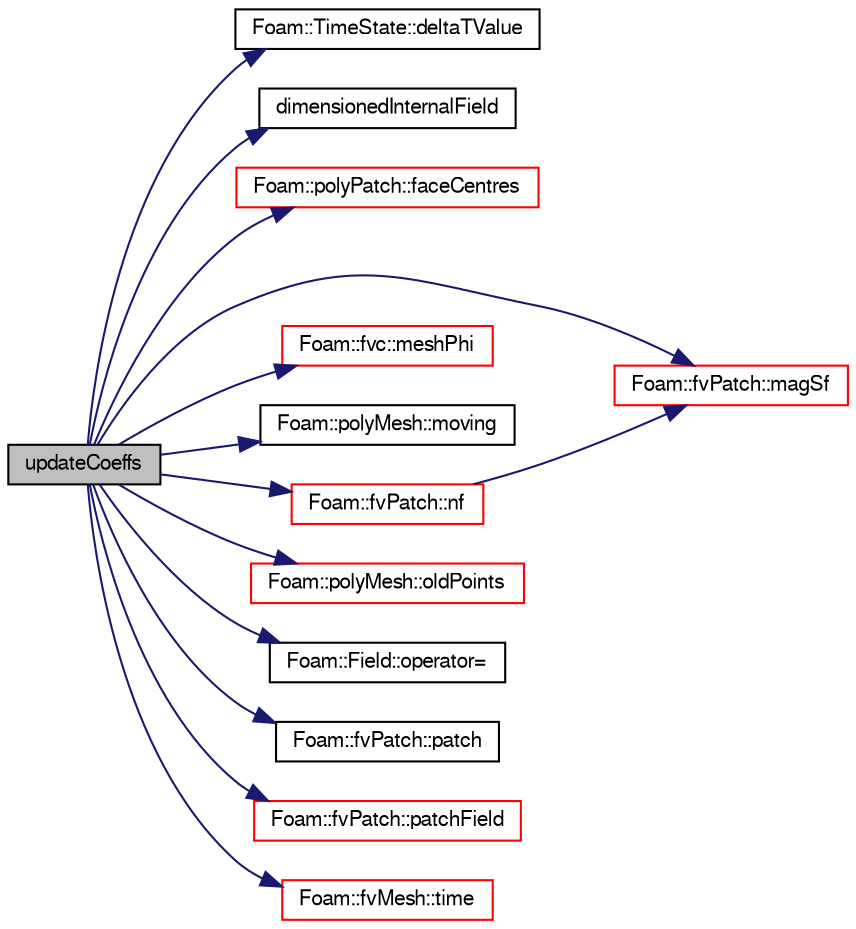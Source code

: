 digraph "updateCoeffs"
{
  bgcolor="transparent";
  edge [fontname="FreeSans",fontsize="10",labelfontname="FreeSans",labelfontsize="10"];
  node [fontname="FreeSans",fontsize="10",shape=record];
  rankdir="LR";
  Node406 [label="updateCoeffs",height=0.2,width=0.4,color="black", fillcolor="grey75", style="filled", fontcolor="black"];
  Node406 -> Node407 [color="midnightblue",fontsize="10",style="solid",fontname="FreeSans"];
  Node407 [label="Foam::TimeState::deltaTValue",height=0.2,width=0.4,color="black",URL="$a26362.html#aeb7fdbc18a6f908efa70a34e5688436c",tooltip="Return time step value. "];
  Node406 -> Node408 [color="midnightblue",fontsize="10",style="solid",fontname="FreeSans"];
  Node408 [label="dimensionedInternalField",height=0.2,width=0.4,color="black",URL="$a38438.html#a942cd19121a46cdc649099eb27c74b18"];
  Node406 -> Node409 [color="midnightblue",fontsize="10",style="solid",fontname="FreeSans"];
  Node409 [label="Foam::polyPatch::faceCentres",height=0.2,width=0.4,color="red",URL="$a27478.html#a7eedbc42527b683112bf222f221a714c",tooltip="Return face centres. "];
  Node406 -> Node412 [color="midnightblue",fontsize="10",style="solid",fontname="FreeSans"];
  Node412 [label="Foam::fvPatch::magSf",height=0.2,width=0.4,color="red",URL="$a22870.html#a9a7c95d3e0cb6fd08cd82a30b92ec106",tooltip="Return face area magnitudes. "];
  Node406 -> Node485 [color="midnightblue",fontsize="10",style="solid",fontname="FreeSans"];
  Node485 [label="Foam::fvc::meshPhi",height=0.2,width=0.4,color="red",URL="$a21134.html#a4de91c07f95262e698d486b45f6c2fe6"];
  Node406 -> Node488 [color="midnightblue",fontsize="10",style="solid",fontname="FreeSans"];
  Node488 [label="Foam::polyMesh::moving",height=0.2,width=0.4,color="black",URL="$a27410.html#afa64275c1aa240283901d7afcb2f153d",tooltip="Is mesh moving. "];
  Node406 -> Node489 [color="midnightblue",fontsize="10",style="solid",fontname="FreeSans"];
  Node489 [label="Foam::fvPatch::nf",height=0.2,width=0.4,color="red",URL="$a22870.html#ac630ebe09f4b9ad480cd839dd3978459",tooltip="Return face normals. "];
  Node489 -> Node412 [color="midnightblue",fontsize="10",style="solid",fontname="FreeSans"];
  Node406 -> Node492 [color="midnightblue",fontsize="10",style="solid",fontname="FreeSans"];
  Node492 [label="Foam::polyMesh::oldPoints",height=0.2,width=0.4,color="red",URL="$a27410.html#a7db04d5fb2df0e34a2e616680cddea9a",tooltip="Return old points for mesh motion. "];
  Node406 -> Node621 [color="midnightblue",fontsize="10",style="solid",fontname="FreeSans"];
  Node621 [label="Foam::Field::operator=",height=0.2,width=0.4,color="black",URL="$a26466.html#a4356fadebc9e59fb8189733d26c75605"];
  Node406 -> Node781 [color="midnightblue",fontsize="10",style="solid",fontname="FreeSans"];
  Node781 [label="Foam::fvPatch::patch",height=0.2,width=0.4,color="black",URL="$a22870.html#a733fd433f94cab9899e34dcc9709333e",tooltip="Return the polyPatch. "];
  Node406 -> Node782 [color="midnightblue",fontsize="10",style="solid",fontname="FreeSans"];
  Node782 [label="Foam::fvPatch::patchField",height=0.2,width=0.4,color="red",URL="$a22870.html#a491c39cea9b45bfa27a073eb55ac6de4",tooltip="Return the corresponding patchField of the named field. "];
  Node406 -> Node593 [color="midnightblue",fontsize="10",style="solid",fontname="FreeSans"];
  Node593 [label="Foam::fvMesh::time",height=0.2,width=0.4,color="red",URL="$a22766.html#a0d94096809fe3376b29a2a29ca11bb18",tooltip="Return the top-level database. "];
}
